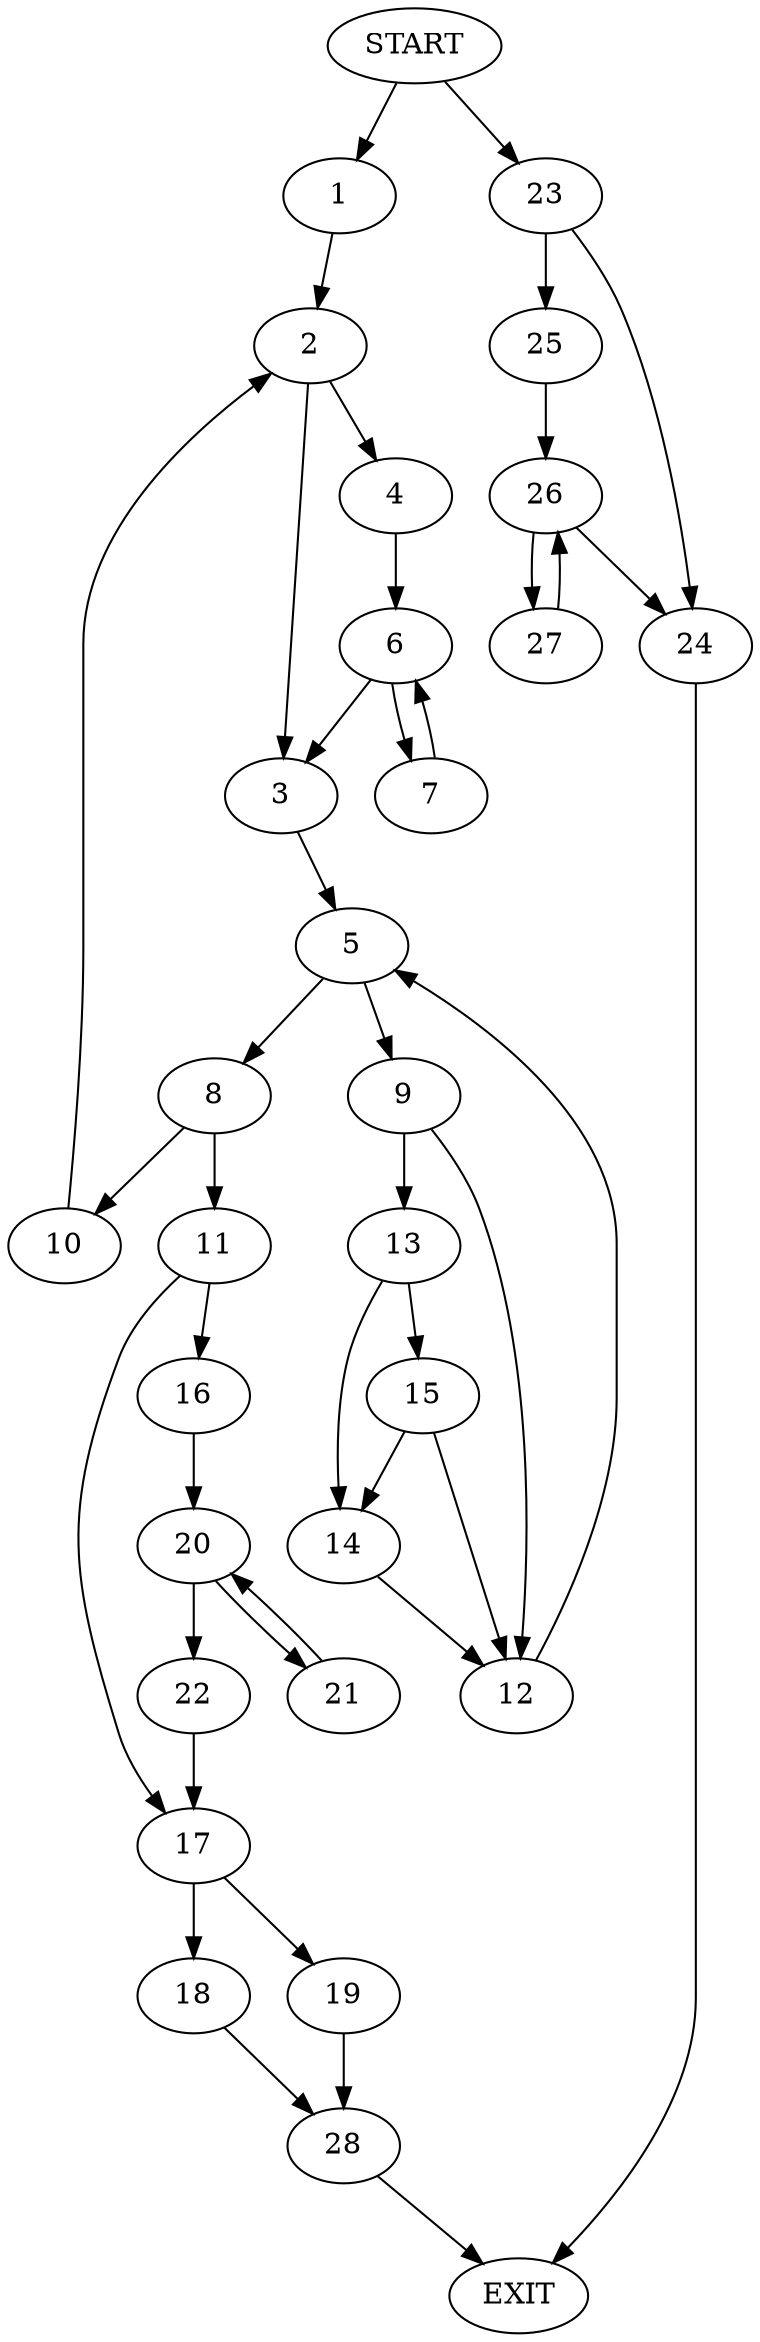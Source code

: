 digraph {
0 [label="START"]
29 [label="EXIT"]
0 -> 1
1 -> 2
2 -> 3
2 -> 4
3 -> 5
4 -> 6
6 -> 3
6 -> 7
7 -> 6
5 -> 8
5 -> 9
8 -> 10
8 -> 11
9 -> 12
9 -> 13
12 -> 5
13 -> 14
13 -> 15
14 -> 12
15 -> 12
15 -> 14
11 -> 16
11 -> 17
10 -> 2
17 -> 18
17 -> 19
16 -> 20
20 -> 21
20 -> 22
21 -> 20
22 -> 17
0 -> 23
23 -> 24
23 -> 25
24 -> 29
25 -> 26
26 -> 24
26 -> 27
27 -> 26
18 -> 28
19 -> 28
28 -> 29
}
